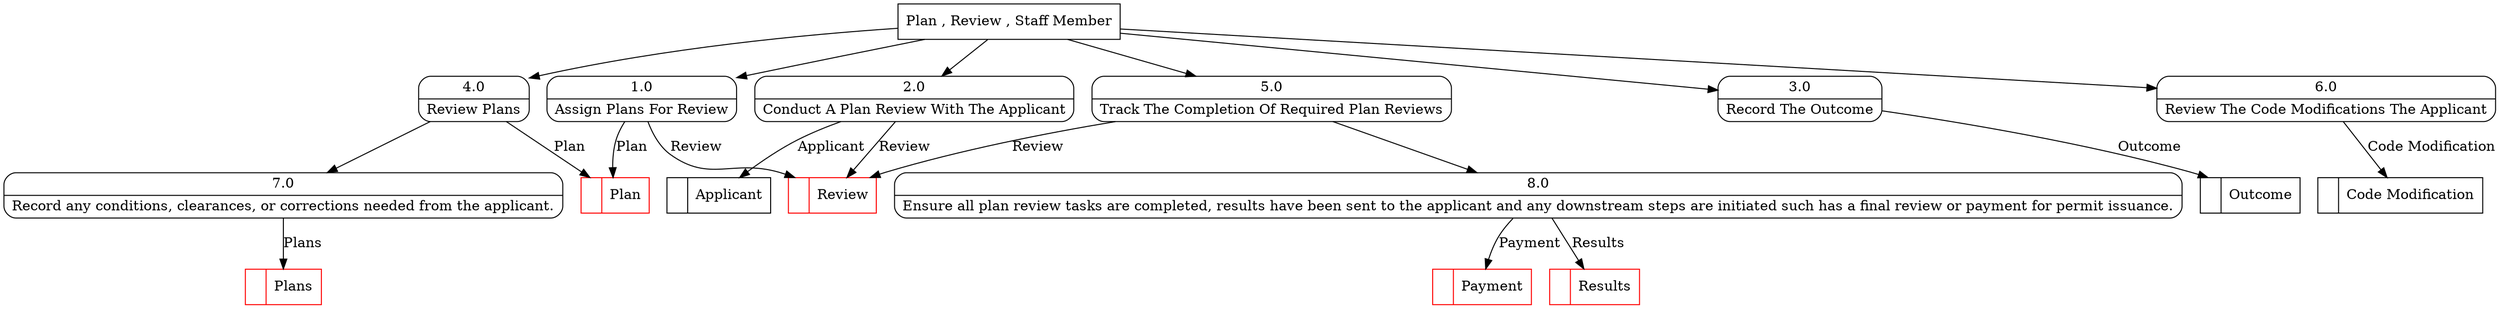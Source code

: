 digraph dfd2{ 
node[shape=record]
200 [label="<f0>  |<f1> Plan " color=red];
201 [label="<f0>  |<f1> Review " color=red];
202 [label="<f0>  |<f1> Applicant " ];
203 [label="<f0>  |<f1> Outcome " ];
204 [label="<f0>  |<f1> Code Modification " ];
205 [label="Plan , Review , Staff Member" shape=box];
206 [label="{<f0> 1.0|<f1> Assign Plans For Review }" shape=Mrecord];
207 [label="{<f0> 2.0|<f1> Conduct A Plan Review With The Applicant }" shape=Mrecord];
208 [label="{<f0> 3.0|<f1> Record The Outcome }" shape=Mrecord];
209 [label="{<f0> 4.0|<f1> Review Plans }" shape=Mrecord];
210 [label="{<f0> 5.0|<f1> Track The Completion Of Required Plan Reviews }" shape=Mrecord];
211 [label="{<f0> 6.0|<f1> Review The Code Modifications The Applicant }" shape=Mrecord];
7 [label="{<f0> 7.0|<f1> Record any conditions, clearances, or corrections needed from the applicant. }" shape=Mrecord];
209 -> 7
1001 [label="<f0>  |<f1> Plans " color=red];
7 -> 1001 [label="Plans"]
8 [label="{<f0> 8.0|<f1> Ensure all plan review tasks are completed, results have been sent to the applicant and any downstream steps are initiated such has a final review or payment for permit issuance. }" shape=Mrecord];
210 -> 8
1004 [label="<f0>  |<f1> Results " color=red];
8 -> 1004 [label="Results"]
1006 [label="<f0>  |<f1> Payment " color=red];
8 -> 1006 [label="Payment"]
205 -> 206
205 -> 207
205 -> 208
205 -> 209
205 -> 210
205 -> 211
206 -> 200 [label="Plan"]
206 -> 201 [label="Review"]
207 -> 202 [label="Applicant"]
207 -> 201 [label="Review"]
208 -> 203 [label="Outcome"]
209 -> 200 [label="Plan"]
210 -> 201 [label="Review"]
211 -> 204 [label="Code Modification"]
}